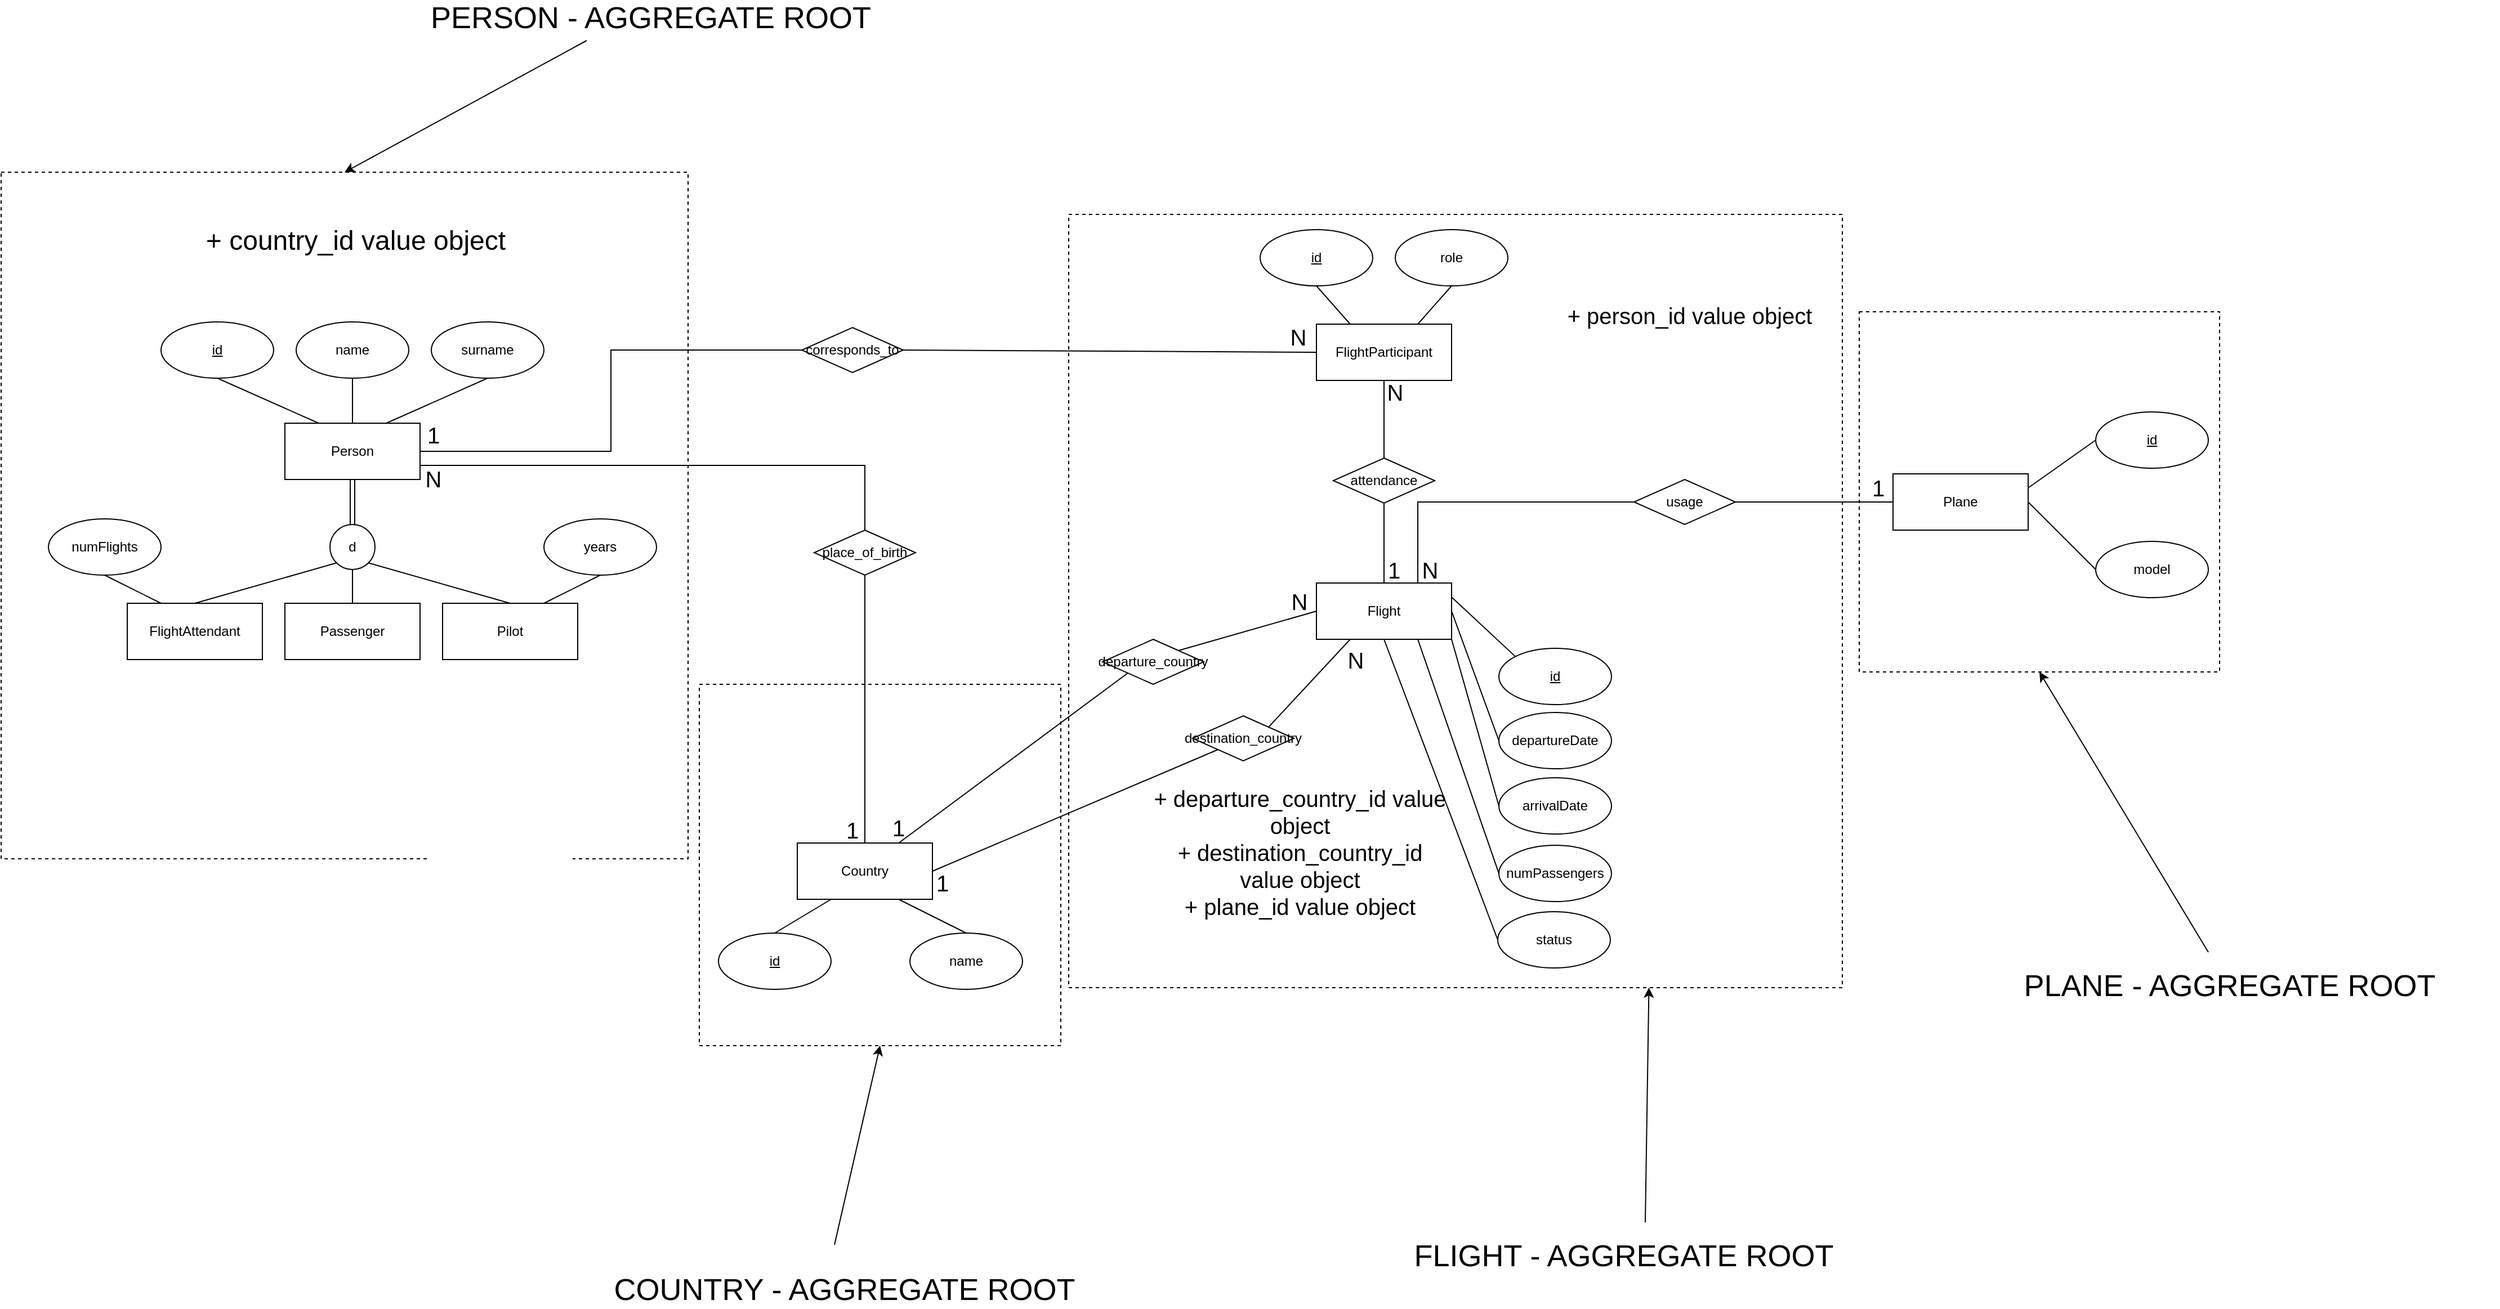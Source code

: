 <mxfile version="13.9.9" type="device"><diagram id="wUfFc4UJRMaEusCiPhcN" name="Page-1"><mxGraphModel dx="1086" dy="1906" grid="1" gridSize="10" guides="1" tooltips="1" connect="1" arrows="1" fold="1" page="1" pageScale="1" pageWidth="850" pageHeight="1100" math="0" shadow="0"><root><mxCell id="0"/><mxCell id="1" parent="0"/><mxCell id="pIIpkvQQ0CFNjco6esip-75" style="edgeStyle=none;rounded=0;orthogonalLoop=1;jettySize=auto;html=1;exitX=0.25;exitY=0;exitDx=0;exitDy=0;entryX=0.5;entryY=1;entryDx=0;entryDy=0;endArrow=none;endFill=0;" parent="1" source="pIIpkvQQ0CFNjco6esip-81" target="pIIpkvQQ0CFNjco6esip-82" edge="1"><mxGeometry relative="1" as="geometry"/></mxCell><mxCell id="pIIpkvQQ0CFNjco6esip-76" style="edgeStyle=none;rounded=0;orthogonalLoop=1;jettySize=auto;html=1;exitX=0.5;exitY=0;exitDx=0;exitDy=0;entryX=0.5;entryY=1;entryDx=0;entryDy=0;endArrow=none;endFill=0;" parent="1" source="pIIpkvQQ0CFNjco6esip-81" target="pIIpkvQQ0CFNjco6esip-83" edge="1"><mxGeometry relative="1" as="geometry"/></mxCell><mxCell id="pIIpkvQQ0CFNjco6esip-77" style="edgeStyle=none;rounded=0;orthogonalLoop=1;jettySize=auto;html=1;exitX=0.75;exitY=0;exitDx=0;exitDy=0;entryX=0.5;entryY=1;entryDx=0;entryDy=0;endArrow=none;endFill=0;" parent="1" source="pIIpkvQQ0CFNjco6esip-81" target="pIIpkvQQ0CFNjco6esip-84" edge="1"><mxGeometry relative="1" as="geometry"/></mxCell><mxCell id="pIIpkvQQ0CFNjco6esip-78" style="edgeStyle=none;rounded=0;orthogonalLoop=1;jettySize=auto;html=1;exitX=0.5;exitY=1;exitDx=0;exitDy=0;entryX=0.5;entryY=0;entryDx=0;entryDy=0;endArrow=none;endFill=0;shape=link;" parent="1" source="pIIpkvQQ0CFNjco6esip-81" target="pIIpkvQQ0CFNjco6esip-94" edge="1"><mxGeometry relative="1" as="geometry"/></mxCell><mxCell id="pIIpkvQQ0CFNjco6esip-79" style="edgeStyle=orthogonalEdgeStyle;rounded=0;orthogonalLoop=1;jettySize=auto;html=1;exitX=1;exitY=0.75;exitDx=0;exitDy=0;entryX=0.5;entryY=0;entryDx=0;entryDy=0;endArrow=none;endFill=0;fontSize=20;" parent="1" source="pIIpkvQQ0CFNjco6esip-81" target="pIIpkvQQ0CFNjco6esip-102" edge="1"><mxGeometry relative="1" as="geometry"/></mxCell><mxCell id="pIIpkvQQ0CFNjco6esip-80" style="edgeStyle=orthogonalEdgeStyle;rounded=0;orthogonalLoop=1;jettySize=auto;html=1;exitX=1;exitY=0.5;exitDx=0;exitDy=0;entryX=0;entryY=0.5;entryDx=0;entryDy=0;endArrow=none;endFill=0;fontSize=20;" parent="1" source="pIIpkvQQ0CFNjco6esip-81" target="pIIpkvQQ0CFNjco6esip-125" edge="1"><mxGeometry relative="1" as="geometry"/></mxCell><mxCell id="pIIpkvQQ0CFNjco6esip-81" value="Person" style="rounded=0;whiteSpace=wrap;html=1;" parent="1" vertex="1"><mxGeometry x="372" y="130" width="120" height="50" as="geometry"/></mxCell><mxCell id="pIIpkvQQ0CFNjco6esip-82" value="id" style="ellipse;whiteSpace=wrap;html=1;fontStyle=4" parent="1" vertex="1"><mxGeometry x="262" y="40" width="100" height="50" as="geometry"/></mxCell><mxCell id="pIIpkvQQ0CFNjco6esip-83" value="name" style="ellipse;whiteSpace=wrap;html=1;fontStyle=0" parent="1" vertex="1"><mxGeometry x="382" y="40" width="100" height="50" as="geometry"/></mxCell><mxCell id="pIIpkvQQ0CFNjco6esip-84" value="surname" style="ellipse;whiteSpace=wrap;html=1;fontStyle=0" parent="1" vertex="1"><mxGeometry x="502" y="40" width="100" height="50" as="geometry"/></mxCell><mxCell id="pIIpkvQQ0CFNjco6esip-85" style="edgeStyle=none;rounded=0;orthogonalLoop=1;jettySize=auto;html=1;exitX=0.5;exitY=0;exitDx=0;exitDy=0;entryX=0.5;entryY=1;entryDx=0;entryDy=0;endArrow=none;endFill=0;" parent="1" source="pIIpkvQQ0CFNjco6esip-86" target="pIIpkvQQ0CFNjco6esip-102" edge="1"><mxGeometry relative="1" as="geometry"/></mxCell><mxCell id="pIIpkvQQ0CFNjco6esip-86" value="Country" style="rounded=0;whiteSpace=wrap;html=1;" parent="1" vertex="1"><mxGeometry x="827" y="503" width="120" height="50" as="geometry"/></mxCell><mxCell id="pIIpkvQQ0CFNjco6esip-87" style="edgeStyle=none;rounded=0;orthogonalLoop=1;jettySize=auto;html=1;exitX=0.5;exitY=0;exitDx=0;exitDy=0;entryX=0.25;entryY=1;entryDx=0;entryDy=0;endArrow=none;endFill=0;" parent="1" source="pIIpkvQQ0CFNjco6esip-88" target="pIIpkvQQ0CFNjco6esip-86" edge="1"><mxGeometry relative="1" as="geometry"/></mxCell><mxCell id="pIIpkvQQ0CFNjco6esip-88" value="id" style="ellipse;whiteSpace=wrap;html=1;fontStyle=4" parent="1" vertex="1"><mxGeometry x="757" y="583" width="100" height="50" as="geometry"/></mxCell><mxCell id="pIIpkvQQ0CFNjco6esip-89" style="edgeStyle=none;rounded=0;orthogonalLoop=1;jettySize=auto;html=1;exitX=0.5;exitY=0;exitDx=0;exitDy=0;entryX=0.75;entryY=1;entryDx=0;entryDy=0;endArrow=none;endFill=0;" parent="1" source="pIIpkvQQ0CFNjco6esip-90" target="pIIpkvQQ0CFNjco6esip-86" edge="1"><mxGeometry relative="1" as="geometry"/></mxCell><mxCell id="pIIpkvQQ0CFNjco6esip-90" value="name" style="ellipse;whiteSpace=wrap;html=1;fontStyle=0" parent="1" vertex="1"><mxGeometry x="927" y="583" width="100" height="50" as="geometry"/></mxCell><mxCell id="pIIpkvQQ0CFNjco6esip-91" style="edgeStyle=none;rounded=0;orthogonalLoop=1;jettySize=auto;html=1;exitX=0;exitY=1;exitDx=0;exitDy=0;entryX=0.5;entryY=0;entryDx=0;entryDy=0;endArrow=none;endFill=0;" parent="1" source="pIIpkvQQ0CFNjco6esip-94" target="pIIpkvQQ0CFNjco6esip-96" edge="1"><mxGeometry relative="1" as="geometry"/></mxCell><mxCell id="pIIpkvQQ0CFNjco6esip-92" style="edgeStyle=none;rounded=0;orthogonalLoop=1;jettySize=auto;html=1;exitX=0.5;exitY=1;exitDx=0;exitDy=0;entryX=0.5;entryY=0;entryDx=0;entryDy=0;endArrow=none;endFill=0;" parent="1" source="pIIpkvQQ0CFNjco6esip-94" target="pIIpkvQQ0CFNjco6esip-97" edge="1"><mxGeometry relative="1" as="geometry"/></mxCell><mxCell id="pIIpkvQQ0CFNjco6esip-93" style="edgeStyle=none;rounded=0;orthogonalLoop=1;jettySize=auto;html=1;exitX=1;exitY=1;exitDx=0;exitDy=0;entryX=0.5;entryY=0;entryDx=0;entryDy=0;endArrow=none;endFill=0;" parent="1" source="pIIpkvQQ0CFNjco6esip-94" target="pIIpkvQQ0CFNjco6esip-99" edge="1"><mxGeometry relative="1" as="geometry"/></mxCell><mxCell id="pIIpkvQQ0CFNjco6esip-94" value="d" style="ellipse;whiteSpace=wrap;html=1;aspect=fixed;" parent="1" vertex="1"><mxGeometry x="412" y="220" width="40" height="40" as="geometry"/></mxCell><mxCell id="pIIpkvQQ0CFNjco6esip-95" style="edgeStyle=none;rounded=0;orthogonalLoop=1;jettySize=auto;html=1;exitX=0.25;exitY=0;exitDx=0;exitDy=0;entryX=0.5;entryY=1;entryDx=0;entryDy=0;endArrow=none;endFill=0;" parent="1" source="pIIpkvQQ0CFNjco6esip-96" target="pIIpkvQQ0CFNjco6esip-101" edge="1"><mxGeometry relative="1" as="geometry"/></mxCell><mxCell id="pIIpkvQQ0CFNjco6esip-96" value="FlightAttendant" style="rounded=0;whiteSpace=wrap;html=1;" parent="1" vertex="1"><mxGeometry x="232" y="290" width="120" height="50" as="geometry"/></mxCell><mxCell id="pIIpkvQQ0CFNjco6esip-97" value="Passenger" style="rounded=0;whiteSpace=wrap;html=1;" parent="1" vertex="1"><mxGeometry x="372" y="290" width="120" height="50" as="geometry"/></mxCell><mxCell id="pIIpkvQQ0CFNjco6esip-98" style="edgeStyle=none;rounded=0;orthogonalLoop=1;jettySize=auto;html=1;exitX=0.75;exitY=0;exitDx=0;exitDy=0;entryX=0.5;entryY=1;entryDx=0;entryDy=0;endArrow=none;endFill=0;" parent="1" source="pIIpkvQQ0CFNjco6esip-99" target="pIIpkvQQ0CFNjco6esip-100" edge="1"><mxGeometry relative="1" as="geometry"/></mxCell><mxCell id="pIIpkvQQ0CFNjco6esip-99" value="Pilot" style="rounded=0;whiteSpace=wrap;html=1;" parent="1" vertex="1"><mxGeometry x="512" y="290" width="120" height="50" as="geometry"/></mxCell><mxCell id="pIIpkvQQ0CFNjco6esip-100" value="years" style="ellipse;whiteSpace=wrap;html=1;fontStyle=0" parent="1" vertex="1"><mxGeometry x="602" y="215" width="100" height="50" as="geometry"/></mxCell><mxCell id="pIIpkvQQ0CFNjco6esip-101" value="numFlights" style="ellipse;whiteSpace=wrap;html=1;fontStyle=0" parent="1" vertex="1"><mxGeometry x="162" y="215" width="100" height="50" as="geometry"/></mxCell><mxCell id="pIIpkvQQ0CFNjco6esip-102" value="place_of_birth" style="rhombus;whiteSpace=wrap;html=1;" parent="1" vertex="1"><mxGeometry x="842" y="225" width="90" height="40" as="geometry"/></mxCell><mxCell id="pIIpkvQQ0CFNjco6esip-103" value="1" style="text;html=1;strokeColor=none;fillColor=none;align=center;verticalAlign=middle;whiteSpace=wrap;rounded=0;fontSize=20;" parent="1" vertex="1"><mxGeometry x="856" y="481" width="40" height="20" as="geometry"/></mxCell><mxCell id="pIIpkvQQ0CFNjco6esip-104" value="N" style="text;html=1;strokeColor=none;fillColor=none;align=center;verticalAlign=middle;whiteSpace=wrap;rounded=0;fontSize=20;" parent="1" vertex="1"><mxGeometry x="484" y="169" width="40" height="20" as="geometry"/></mxCell><mxCell id="pIIpkvQQ0CFNjco6esip-105" style="rounded=0;orthogonalLoop=1;jettySize=auto;html=1;exitX=0.25;exitY=0;exitDx=0;exitDy=0;entryX=0.5;entryY=1;entryDx=0;entryDy=0;endArrow=none;endFill=0;fontSize=20;" parent="1" source="pIIpkvQQ0CFNjco6esip-108" target="pIIpkvQQ0CFNjco6esip-122" edge="1"><mxGeometry relative="1" as="geometry"/></mxCell><mxCell id="pIIpkvQQ0CFNjco6esip-106" style="edgeStyle=none;rounded=0;orthogonalLoop=1;jettySize=auto;html=1;exitX=0.75;exitY=0;exitDx=0;exitDy=0;entryX=0.5;entryY=1;entryDx=0;entryDy=0;endArrow=none;endFill=0;fontSize=20;" parent="1" source="pIIpkvQQ0CFNjco6esip-108" target="pIIpkvQQ0CFNjco6esip-123" edge="1"><mxGeometry relative="1" as="geometry"/></mxCell><mxCell id="pIIpkvQQ0CFNjco6esip-107" style="edgeStyle=orthogonalEdgeStyle;rounded=0;orthogonalLoop=1;jettySize=auto;html=1;exitX=0.5;exitY=1;exitDx=0;exitDy=0;entryX=0.5;entryY=0;entryDx=0;entryDy=0;endArrow=none;endFill=0;fontSize=20;" parent="1" source="pIIpkvQQ0CFNjco6esip-108" target="pIIpkvQQ0CFNjco6esip-129" edge="1"><mxGeometry relative="1" as="geometry"/></mxCell><mxCell id="pIIpkvQQ0CFNjco6esip-108" value="FlightParticipant" style="rounded=0;whiteSpace=wrap;html=1;" parent="1" vertex="1"><mxGeometry x="1288" y="42" width="120" height="50" as="geometry"/></mxCell><mxCell id="pIIpkvQQ0CFNjco6esip-109" style="rounded=0;orthogonalLoop=1;jettySize=auto;html=1;exitX=0;exitY=0.5;exitDx=0;exitDy=0;entryX=1;entryY=0;entryDx=0;entryDy=0;endArrow=none;endFill=0;fontSize=20;" parent="1" source="pIIpkvQQ0CFNjco6esip-117" target="pIIpkvQQ0CFNjco6esip-133" edge="1"><mxGeometry relative="1" as="geometry"/></mxCell><mxCell id="pIIpkvQQ0CFNjco6esip-110" style="edgeStyle=none;rounded=0;orthogonalLoop=1;jettySize=auto;html=1;exitX=0.25;exitY=1;exitDx=0;exitDy=0;entryX=1;entryY=0;entryDx=0;entryDy=0;endArrow=none;endFill=0;fontSize=20;" parent="1" source="pIIpkvQQ0CFNjco6esip-117" target="pIIpkvQQ0CFNjco6esip-135" edge="1"><mxGeometry relative="1" as="geometry"/></mxCell><mxCell id="pIIpkvQQ0CFNjco6esip-111" style="edgeStyle=none;rounded=0;orthogonalLoop=1;jettySize=auto;html=1;exitX=1;exitY=0.25;exitDx=0;exitDy=0;entryX=0;entryY=0;entryDx=0;entryDy=0;endArrow=none;endFill=0;fontSize=20;" parent="1" source="pIIpkvQQ0CFNjco6esip-117" target="pIIpkvQQ0CFNjco6esip-140" edge="1"><mxGeometry relative="1" as="geometry"/></mxCell><mxCell id="pIIpkvQQ0CFNjco6esip-112" style="edgeStyle=none;rounded=0;orthogonalLoop=1;jettySize=auto;html=1;exitX=1;exitY=0.5;exitDx=0;exitDy=0;entryX=0;entryY=0.5;entryDx=0;entryDy=0;endArrow=none;endFill=0;fontSize=20;" parent="1" source="pIIpkvQQ0CFNjco6esip-117" target="pIIpkvQQ0CFNjco6esip-141" edge="1"><mxGeometry relative="1" as="geometry"/></mxCell><mxCell id="pIIpkvQQ0CFNjco6esip-113" style="edgeStyle=none;rounded=0;orthogonalLoop=1;jettySize=auto;html=1;exitX=1;exitY=1;exitDx=0;exitDy=0;entryX=0;entryY=0.5;entryDx=0;entryDy=0;endArrow=none;endFill=0;fontSize=20;" parent="1" source="pIIpkvQQ0CFNjco6esip-117" target="pIIpkvQQ0CFNjco6esip-142" edge="1"><mxGeometry relative="1" as="geometry"/></mxCell><mxCell id="pIIpkvQQ0CFNjco6esip-114" style="edgeStyle=none;rounded=0;orthogonalLoop=1;jettySize=auto;html=1;exitX=0.75;exitY=1;exitDx=0;exitDy=0;entryX=0;entryY=0.5;entryDx=0;entryDy=0;endArrow=none;endFill=0;fontSize=20;" parent="1" source="pIIpkvQQ0CFNjco6esip-117" target="pIIpkvQQ0CFNjco6esip-143" edge="1"><mxGeometry relative="1" as="geometry"/></mxCell><mxCell id="pIIpkvQQ0CFNjco6esip-115" style="edgeStyle=none;rounded=0;orthogonalLoop=1;jettySize=auto;html=1;exitX=0.5;exitY=1;exitDx=0;exitDy=0;entryX=0;entryY=0.5;entryDx=0;entryDy=0;endArrow=none;endFill=0;fontSize=20;" parent="1" source="pIIpkvQQ0CFNjco6esip-117" target="pIIpkvQQ0CFNjco6esip-144" edge="1"><mxGeometry relative="1" as="geometry"/></mxCell><mxCell id="pIIpkvQQ0CFNjco6esip-116" style="edgeStyle=orthogonalEdgeStyle;rounded=0;orthogonalLoop=1;jettySize=auto;html=1;exitX=0.75;exitY=0;exitDx=0;exitDy=0;entryX=0;entryY=0.5;entryDx=0;entryDy=0;endArrow=none;endFill=0;fontSize=20;" parent="1" source="pIIpkvQQ0CFNjco6esip-117" target="pIIpkvQQ0CFNjco6esip-146" edge="1"><mxGeometry relative="1" as="geometry"/></mxCell><mxCell id="pIIpkvQQ0CFNjco6esip-117" value="Flight" style="rounded=0;whiteSpace=wrap;html=1;" parent="1" vertex="1"><mxGeometry x="1288" y="272" width="120" height="50" as="geometry"/></mxCell><mxCell id="pIIpkvQQ0CFNjco6esip-118" style="rounded=0;orthogonalLoop=1;jettySize=auto;html=1;exitX=1;exitY=0.5;exitDx=0;exitDy=0;entryX=0;entryY=0.5;entryDx=0;entryDy=0;endArrow=none;endFill=0;fontSize=20;" parent="1" source="pIIpkvQQ0CFNjco6esip-121" target="pIIpkvQQ0CFNjco6esip-148" edge="1"><mxGeometry relative="1" as="geometry"/></mxCell><mxCell id="pIIpkvQQ0CFNjco6esip-119" style="edgeStyle=none;rounded=0;orthogonalLoop=1;jettySize=auto;html=1;exitX=1;exitY=0.25;exitDx=0;exitDy=0;entryX=0;entryY=0.5;entryDx=0;entryDy=0;endArrow=none;endFill=0;fontSize=20;" parent="1" source="pIIpkvQQ0CFNjco6esip-121" target="pIIpkvQQ0CFNjco6esip-147" edge="1"><mxGeometry relative="1" as="geometry"/></mxCell><mxCell id="pIIpkvQQ0CFNjco6esip-121" value="Plane" style="rounded=0;whiteSpace=wrap;html=1;" parent="1" vertex="1"><mxGeometry x="1800" y="175" width="120" height="50" as="geometry"/></mxCell><mxCell id="pIIpkvQQ0CFNjco6esip-122" value="id" style="ellipse;whiteSpace=wrap;html=1;fontStyle=4" parent="1" vertex="1"><mxGeometry x="1238" y="-42" width="100" height="50" as="geometry"/></mxCell><mxCell id="pIIpkvQQ0CFNjco6esip-123" value="role" style="ellipse;whiteSpace=wrap;html=1;fontStyle=0" parent="1" vertex="1"><mxGeometry x="1358" y="-42" width="100" height="50" as="geometry"/></mxCell><mxCell id="pIIpkvQQ0CFNjco6esip-124" style="edgeStyle=none;rounded=0;orthogonalLoop=1;jettySize=auto;html=1;exitX=1;exitY=0.5;exitDx=0;exitDy=0;entryX=0;entryY=0.5;entryDx=0;entryDy=0;endArrow=none;endFill=0;fontSize=20;" parent="1" source="pIIpkvQQ0CFNjco6esip-125" target="pIIpkvQQ0CFNjco6esip-108" edge="1"><mxGeometry relative="1" as="geometry"/></mxCell><mxCell id="pIIpkvQQ0CFNjco6esip-125" value="corresponds_to" style="rhombus;whiteSpace=wrap;html=1;" parent="1" vertex="1"><mxGeometry x="831" y="45" width="90" height="40" as="geometry"/></mxCell><mxCell id="pIIpkvQQ0CFNjco6esip-126" value="1" style="text;html=1;strokeColor=none;fillColor=none;align=center;verticalAlign=middle;whiteSpace=wrap;rounded=0;fontSize=20;" parent="1" vertex="1"><mxGeometry x="484" y="130" width="40" height="20" as="geometry"/></mxCell><mxCell id="pIIpkvQQ0CFNjco6esip-127" value="N" style="text;html=1;strokeColor=none;fillColor=none;align=center;verticalAlign=middle;whiteSpace=wrap;rounded=0;fontSize=20;" parent="1" vertex="1"><mxGeometry x="1252" y="43" width="40" height="20" as="geometry"/></mxCell><mxCell id="pIIpkvQQ0CFNjco6esip-128" style="edgeStyle=orthogonalEdgeStyle;rounded=0;orthogonalLoop=1;jettySize=auto;html=1;exitX=0.5;exitY=1;exitDx=0;exitDy=0;entryX=0.5;entryY=0;entryDx=0;entryDy=0;endArrow=none;endFill=0;fontSize=20;" parent="1" source="pIIpkvQQ0CFNjco6esip-129" target="pIIpkvQQ0CFNjco6esip-117" edge="1"><mxGeometry relative="1" as="geometry"/></mxCell><mxCell id="pIIpkvQQ0CFNjco6esip-129" value="attendance" style="rhombus;whiteSpace=wrap;html=1;" parent="1" vertex="1"><mxGeometry x="1303" y="161" width="90" height="40" as="geometry"/></mxCell><mxCell id="pIIpkvQQ0CFNjco6esip-130" value="1" style="text;html=1;strokeColor=none;fillColor=none;align=center;verticalAlign=middle;whiteSpace=wrap;rounded=0;fontSize=20;" parent="1" vertex="1"><mxGeometry x="1337" y="250" width="40" height="20" as="geometry"/></mxCell><mxCell id="pIIpkvQQ0CFNjco6esip-131" value="N" style="text;html=1;strokeColor=none;fillColor=none;align=center;verticalAlign=middle;whiteSpace=wrap;rounded=0;fontSize=20;" parent="1" vertex="1"><mxGeometry x="1338" y="92" width="40" height="20" as="geometry"/></mxCell><mxCell id="pIIpkvQQ0CFNjco6esip-132" style="edgeStyle=none;rounded=0;orthogonalLoop=1;jettySize=auto;html=1;exitX=0;exitY=1;exitDx=0;exitDy=0;entryX=0.75;entryY=0;entryDx=0;entryDy=0;endArrow=none;endFill=0;fontSize=20;" parent="1" source="pIIpkvQQ0CFNjco6esip-133" target="pIIpkvQQ0CFNjco6esip-86" edge="1"><mxGeometry relative="1" as="geometry"/></mxCell><mxCell id="pIIpkvQQ0CFNjco6esip-133" value="departure_country" style="rhombus;whiteSpace=wrap;html=1;" parent="1" vertex="1"><mxGeometry x="1098" y="322" width="90" height="40" as="geometry"/></mxCell><mxCell id="pIIpkvQQ0CFNjco6esip-134" style="edgeStyle=none;rounded=0;orthogonalLoop=1;jettySize=auto;html=1;exitX=0;exitY=1;exitDx=0;exitDy=0;entryX=1;entryY=0.5;entryDx=0;entryDy=0;endArrow=none;endFill=0;fontSize=20;" parent="1" source="pIIpkvQQ0CFNjco6esip-135" target="pIIpkvQQ0CFNjco6esip-86" edge="1"><mxGeometry relative="1" as="geometry"/></mxCell><mxCell id="pIIpkvQQ0CFNjco6esip-135" value="destination_country" style="rhombus;whiteSpace=wrap;html=1;" parent="1" vertex="1"><mxGeometry x="1178" y="390" width="90" height="40" as="geometry"/></mxCell><mxCell id="pIIpkvQQ0CFNjco6esip-136" value="1" style="text;html=1;strokeColor=none;fillColor=none;align=center;verticalAlign=middle;whiteSpace=wrap;rounded=0;fontSize=20;" parent="1" vertex="1"><mxGeometry x="897" y="479" width="40" height="20" as="geometry"/></mxCell><mxCell id="pIIpkvQQ0CFNjco6esip-137" value="N" style="text;html=1;strokeColor=none;fillColor=none;align=center;verticalAlign=middle;whiteSpace=wrap;rounded=0;fontSize=20;" parent="1" vertex="1"><mxGeometry x="1253" y="278" width="40" height="20" as="geometry"/></mxCell><mxCell id="pIIpkvQQ0CFNjco6esip-138" value="N" style="text;html=1;strokeColor=none;fillColor=none;align=center;verticalAlign=middle;whiteSpace=wrap;rounded=0;fontSize=20;" parent="1" vertex="1"><mxGeometry x="1303" y="330" width="40" height="20" as="geometry"/></mxCell><mxCell id="pIIpkvQQ0CFNjco6esip-139" value="1" style="text;html=1;strokeColor=none;fillColor=none;align=center;verticalAlign=middle;whiteSpace=wrap;rounded=0;fontSize=20;" parent="1" vertex="1"><mxGeometry x="936" y="528" width="40" height="20" as="geometry"/></mxCell><mxCell id="pIIpkvQQ0CFNjco6esip-140" value="id" style="ellipse;whiteSpace=wrap;html=1;fontStyle=4" parent="1" vertex="1"><mxGeometry x="1450" y="330" width="100" height="50" as="geometry"/></mxCell><mxCell id="pIIpkvQQ0CFNjco6esip-141" value="departureDate" style="ellipse;whiteSpace=wrap;html=1;fontStyle=0" parent="1" vertex="1"><mxGeometry x="1450" y="387" width="100" height="50" as="geometry"/></mxCell><mxCell id="pIIpkvQQ0CFNjco6esip-142" value="arrivalDate" style="ellipse;whiteSpace=wrap;html=1;fontStyle=0" parent="1" vertex="1"><mxGeometry x="1450" y="445" width="100" height="50" as="geometry"/></mxCell><mxCell id="pIIpkvQQ0CFNjco6esip-143" value="numPassengers" style="ellipse;whiteSpace=wrap;html=1;fontStyle=0" parent="1" vertex="1"><mxGeometry x="1450" y="505" width="100" height="50" as="geometry"/></mxCell><mxCell id="pIIpkvQQ0CFNjco6esip-144" value="status" style="ellipse;whiteSpace=wrap;html=1;fontStyle=0" parent="1" vertex="1"><mxGeometry x="1449" y="564" width="100" height="50" as="geometry"/></mxCell><mxCell id="pIIpkvQQ0CFNjco6esip-145" style="edgeStyle=orthogonalEdgeStyle;rounded=0;orthogonalLoop=1;jettySize=auto;html=1;exitX=1;exitY=0.5;exitDx=0;exitDy=0;entryX=0;entryY=0.5;entryDx=0;entryDy=0;endArrow=none;endFill=0;fontSize=20;" parent="1" source="pIIpkvQQ0CFNjco6esip-146" target="pIIpkvQQ0CFNjco6esip-121" edge="1"><mxGeometry relative="1" as="geometry"/></mxCell><mxCell id="pIIpkvQQ0CFNjco6esip-146" value="usage" style="rhombus;whiteSpace=wrap;html=1;" parent="1" vertex="1"><mxGeometry x="1570" y="180" width="90" height="40" as="geometry"/></mxCell><mxCell id="pIIpkvQQ0CFNjco6esip-147" value="id" style="ellipse;whiteSpace=wrap;html=1;fontStyle=4" parent="1" vertex="1"><mxGeometry x="1980" y="120" width="100" height="50" as="geometry"/></mxCell><mxCell id="pIIpkvQQ0CFNjco6esip-148" value="model" style="ellipse;whiteSpace=wrap;html=1;fontStyle=0" parent="1" vertex="1"><mxGeometry x="1980" y="235" width="100" height="50" as="geometry"/></mxCell><mxCell id="pIIpkvQQ0CFNjco6esip-150" value="1" style="text;html=1;strokeColor=none;fillColor=none;align=center;verticalAlign=middle;whiteSpace=wrap;rounded=0;fontSize=20;" parent="1" vertex="1"><mxGeometry x="1767" y="177" width="40" height="20" as="geometry"/></mxCell><mxCell id="pIIpkvQQ0CFNjco6esip-151" value="N" style="text;html=1;strokeColor=none;fillColor=none;align=center;verticalAlign=middle;whiteSpace=wrap;rounded=0;fontSize=20;" parent="1" vertex="1"><mxGeometry x="1369" y="250" width="40" height="20" as="geometry"/></mxCell><mxCell id="pIIpkvQQ0CFNjco6esip-152" value="" style="whiteSpace=wrap;html=1;aspect=fixed;dashed=1;fillColor=none;" parent="1" vertex="1"><mxGeometry x="120" y="-93" width="610" height="610" as="geometry"/></mxCell><mxCell id="pIIpkvQQ0CFNjco6esip-153" value="" style="whiteSpace=wrap;html=1;aspect=fixed;dashed=1;fillColor=none;" parent="1" vertex="1"><mxGeometry x="740" y="362" width="321" height="321" as="geometry"/></mxCell><mxCell id="pIIpkvQQ0CFNjco6esip-155" value="" style="whiteSpace=wrap;html=1;aspect=fixed;dashed=1;fillColor=none;" parent="1" vertex="1"><mxGeometry x="1068" y="-55.5" width="687" height="687" as="geometry"/></mxCell><mxCell id="pIIpkvQQ0CFNjco6esip-156" value="" style="whiteSpace=wrap;html=1;aspect=fixed;dashed=1;fillColor=none;" parent="1" vertex="1"><mxGeometry x="1770" y="31" width="320" height="320" as="geometry"/></mxCell><mxCell id="pIIpkvQQ0CFNjco6esip-157" value="" style="endArrow=classic;html=1;entryX=0.5;entryY=0;entryDx=0;entryDy=0;" parent="1" target="pIIpkvQQ0CFNjco6esip-152" edge="1"><mxGeometry width="50" height="50" relative="1" as="geometry"><mxPoint x="640" y="-210" as="sourcePoint"/><mxPoint x="780" y="-110" as="targetPoint"/></mxGeometry></mxCell><mxCell id="pIIpkvQQ0CFNjco6esip-160" value="PERSON - AGGREGATE ROOT" style="text;html=1;strokeColor=none;fillColor=none;align=center;verticalAlign=middle;whiteSpace=wrap;rounded=0;dashed=1;strokeWidth=1;fontSize=27;" parent="1" vertex="1"><mxGeometry x="458" y="-240" width="478" height="20" as="geometry"/></mxCell><mxCell id="pIIpkvQQ0CFNjco6esip-161" value="" style="endArrow=classic;html=1;entryX=0.5;entryY=1;entryDx=0;entryDy=0;" parent="1" target="pIIpkvQQ0CFNjco6esip-153" edge="1"><mxGeometry width="50" height="50" relative="1" as="geometry"><mxPoint x="860" y="860" as="sourcePoint"/><mxPoint x="842" y="860" as="targetPoint"/></mxGeometry></mxCell><mxCell id="pIIpkvQQ0CFNjco6esip-162" value="COUNTRY - AGGREGATE ROOT" style="text;html=1;strokeColor=none;fillColor=none;align=center;verticalAlign=middle;whiteSpace=wrap;rounded=0;dashed=1;strokeWidth=1;fontSize=27;" parent="1" vertex="1"><mxGeometry x="630" y="890" width="478" height="20" as="geometry"/></mxCell><mxCell id="pIIpkvQQ0CFNjco6esip-164" value="" style="endArrow=classic;html=1;entryX=0.75;entryY=1;entryDx=0;entryDy=0;" parent="1" target="pIIpkvQQ0CFNjco6esip-155" edge="1"><mxGeometry width="50" height="50" relative="1" as="geometry"><mxPoint x="1580" y="840" as="sourcePoint"/><mxPoint x="917.5" y="693" as="targetPoint"/></mxGeometry></mxCell><mxCell id="pIIpkvQQ0CFNjco6esip-166" value="FLIGHT - AGGREGATE ROOT" style="text;html=1;strokeColor=none;fillColor=none;align=center;verticalAlign=middle;whiteSpace=wrap;rounded=0;dashed=1;strokeWidth=1;fontSize=27;" parent="1" vertex="1"><mxGeometry x="1322" y="860" width="478" height="20" as="geometry"/></mxCell><mxCell id="pIIpkvQQ0CFNjco6esip-168" value="" style="endArrow=classic;html=1;entryX=0.5;entryY=1;entryDx=0;entryDy=0;" parent="1" target="pIIpkvQQ0CFNjco6esip-156" edge="1"><mxGeometry width="50" height="50" relative="1" as="geometry"><mxPoint x="2080" y="600" as="sourcePoint"/><mxPoint x="1613.25" y="640" as="targetPoint"/></mxGeometry></mxCell><mxCell id="pIIpkvQQ0CFNjco6esip-169" value="PLANE - AGGREGATE ROOT" style="text;html=1;strokeColor=none;fillColor=none;align=center;verticalAlign=middle;whiteSpace=wrap;rounded=0;dashed=1;strokeWidth=1;fontSize=27;" parent="1" vertex="1"><mxGeometry x="1860" y="620" width="478" height="20" as="geometry"/></mxCell><mxCell id="7vhu9gQHz1RBSE03f3sb-1" value="+ country_id value object" style="text;html=1;strokeColor=none;fillColor=none;align=center;verticalAlign=middle;whiteSpace=wrap;rounded=0;fontSize=24;" parent="1" vertex="1"><mxGeometry x="216" y="-42" width="438" height="20" as="geometry"/></mxCell><mxCell id="7vhu9gQHz1RBSE03f3sb-5" value="+ departure_country_id value object&lt;br&gt;+ destination_country_id value object&lt;br&gt;+ plane_id value object" style="text;html=1;strokeColor=none;fillColor=none;align=center;verticalAlign=middle;whiteSpace=wrap;rounded=0;fontSize=20;" parent="1" vertex="1"><mxGeometry x="1137.5" y="420" width="271" height="182" as="geometry"/></mxCell><mxCell id="7vhu9gQHz1RBSE03f3sb-6" value="+ person_id value object" style="text;html=1;strokeColor=none;fillColor=none;align=center;verticalAlign=middle;whiteSpace=wrap;rounded=0;fontSize=20;" parent="1" vertex="1"><mxGeometry x="1484" y="-17" width="271" height="102" as="geometry"/></mxCell></root></mxGraphModel></diagram></mxfile>